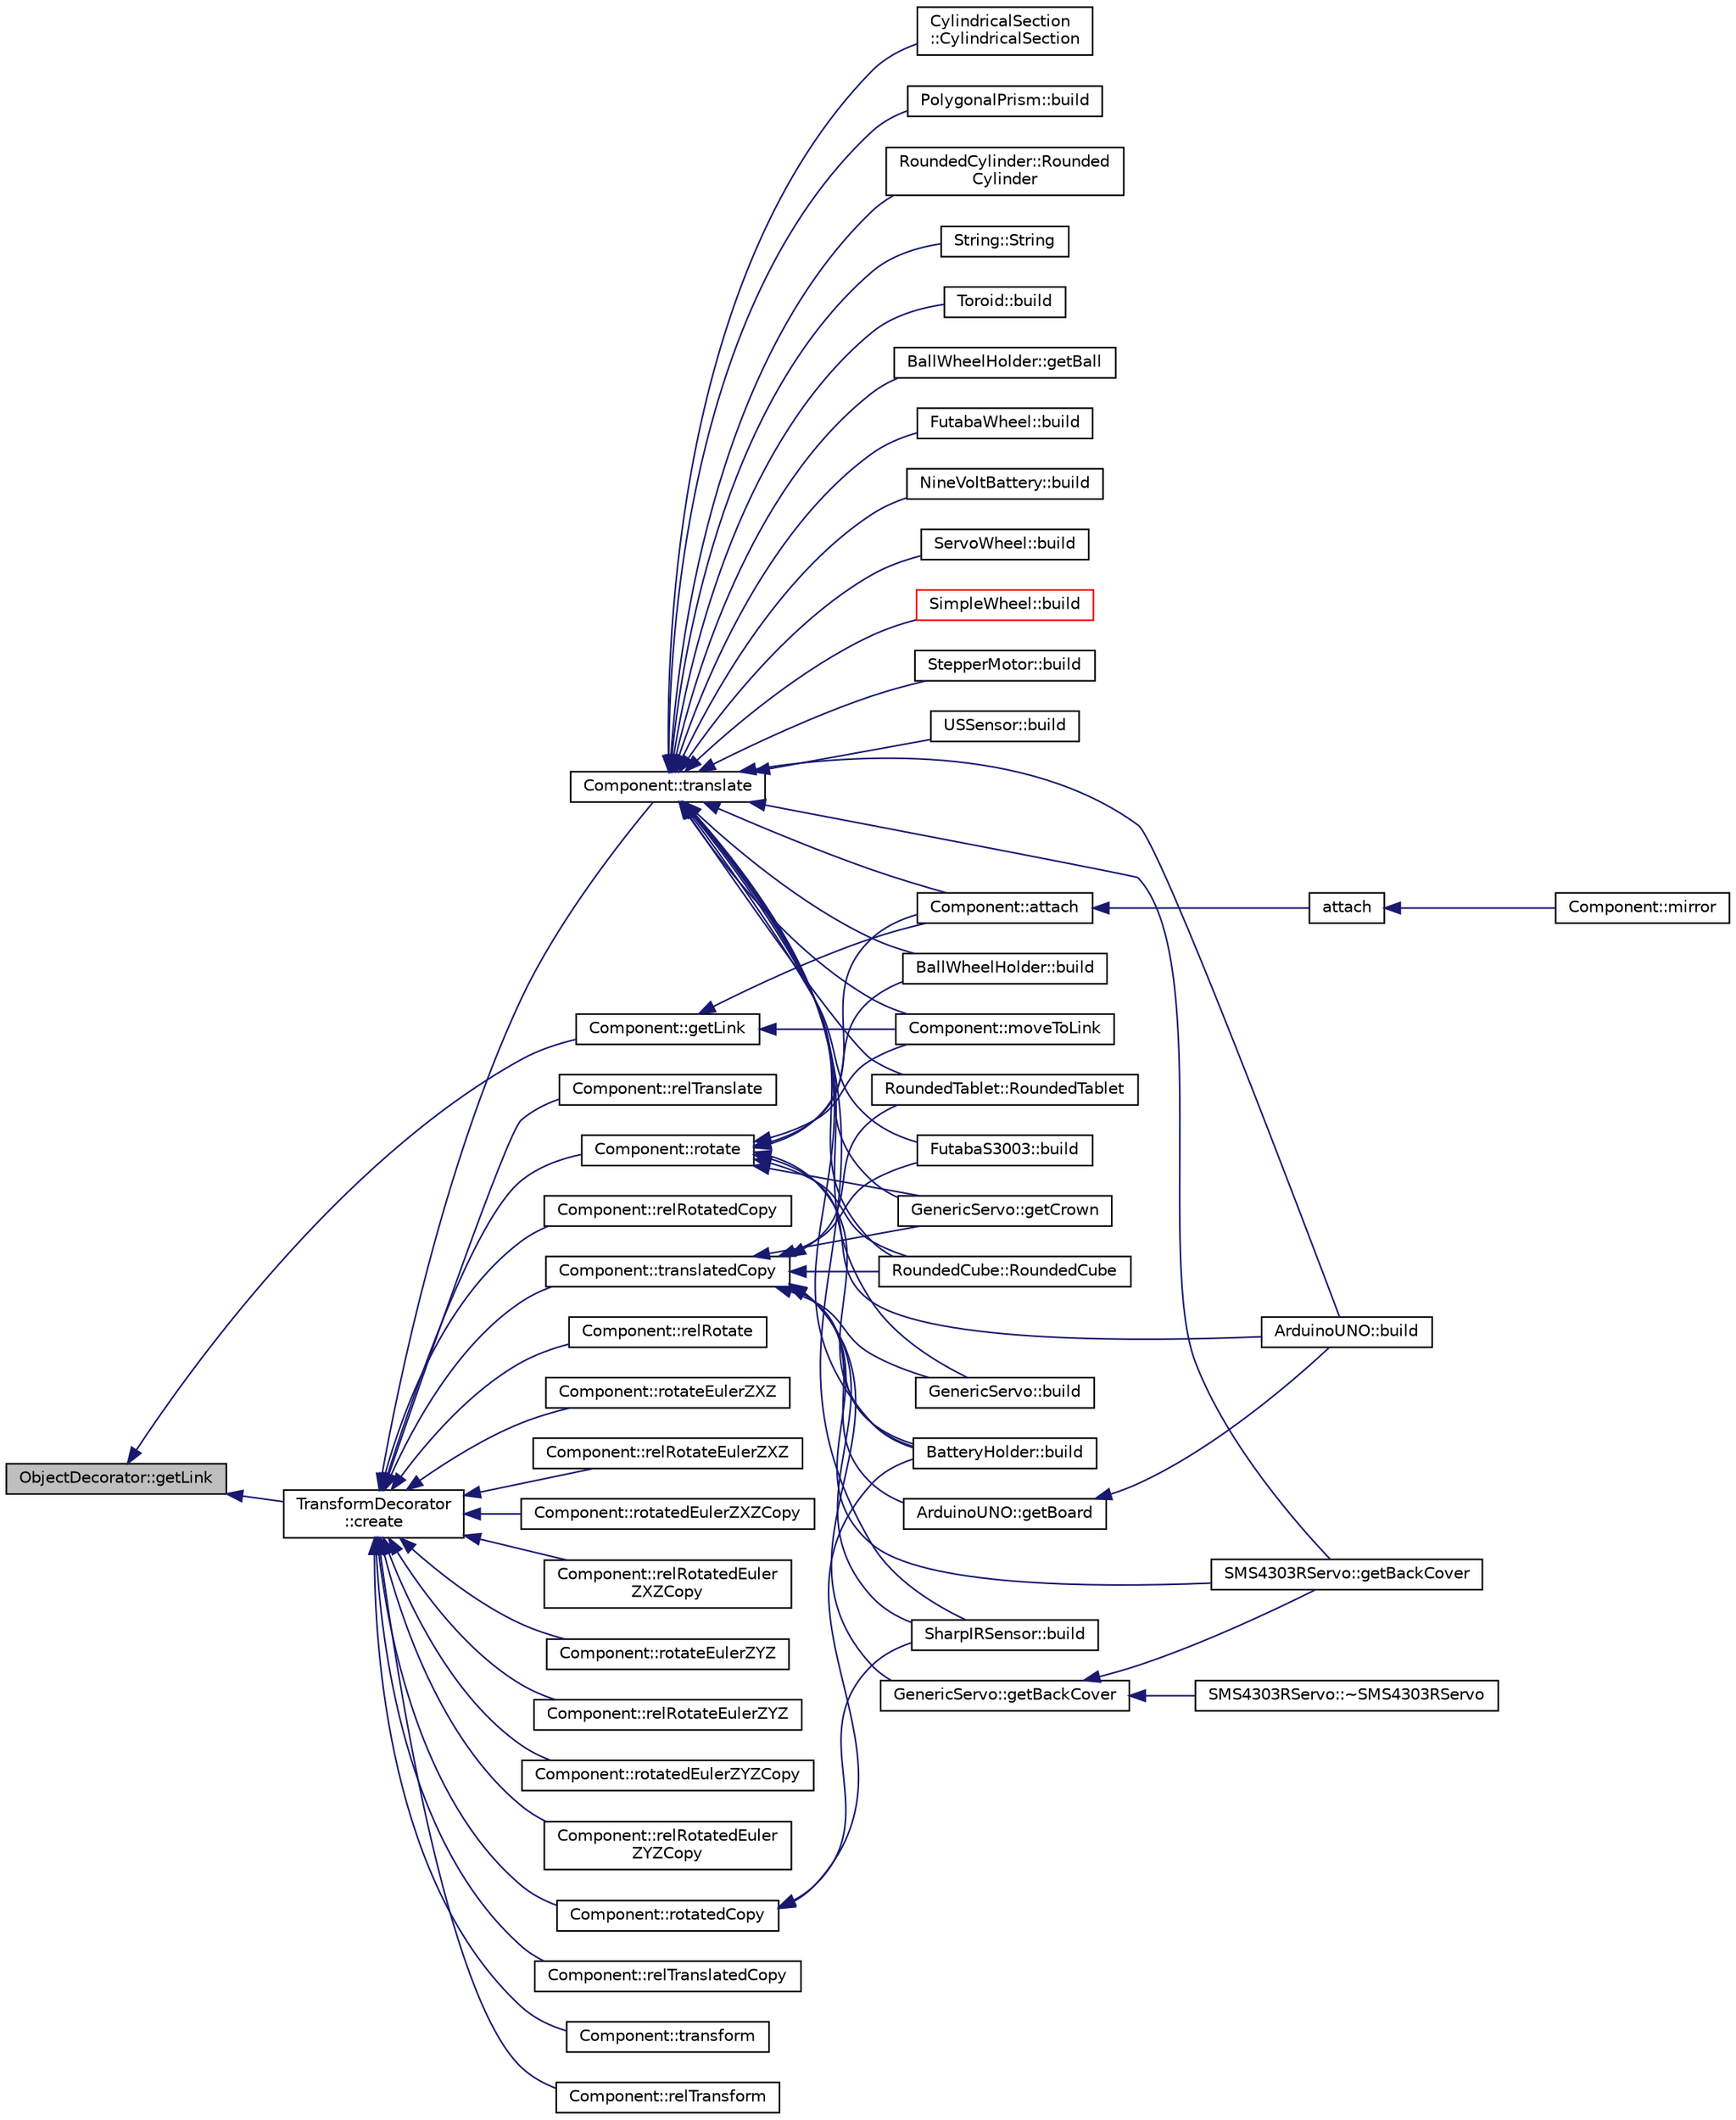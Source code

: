 digraph "ObjectDecorator::getLink"
{
  edge [fontname="Helvetica",fontsize="10",labelfontname="Helvetica",labelfontsize="10"];
  node [fontname="Helvetica",fontsize="10",shape=record];
  rankdir="LR";
  Node178 [label="ObjectDecorator::getLink",height=0.2,width=0.4,color="black", fillcolor="grey75", style="filled", fontcolor="black"];
  Node178 -> Node179 [dir="back",color="midnightblue",fontsize="10",style="solid",fontname="Helvetica"];
  Node179 [label="Component::getLink",height=0.2,width=0.4,color="black", fillcolor="white", style="filled",URL="$classComponent.html#ad81b095eac88af794d2a1bc990f07001"];
  Node179 -> Node180 [dir="back",color="midnightblue",fontsize="10",style="solid",fontname="Helvetica"];
  Node180 [label="Component::moveToLink",height=0.2,width=0.4,color="black", fillcolor="white", style="filled",URL="$classComponent.html#a90358faa491581771a2677e8cdc00bfd",tooltip="Move To Link Function This method rotates and translates the component in order to place it at a link..."];
  Node179 -> Node181 [dir="back",color="midnightblue",fontsize="10",style="solid",fontname="Helvetica"];
  Node181 [label="Component::attach",height=0.2,width=0.4,color="black", fillcolor="white", style="filled",URL="$classComponent.html#a229e816c0585cc4452b0200e0e842d1c",tooltip="Attaches two components This method attaches attachment component to the componet, making the links fit together. "];
  Node181 -> Node182 [dir="back",color="midnightblue",fontsize="10",style="solid",fontname="Helvetica"];
  Node182 [label="attach",height=0.2,width=0.4,color="black", fillcolor="white", style="filled",URL="$globalfunctions_8h.html#a09e34955be2ae478ecf8ee52ce4cc741",tooltip="Attaches two components This method attaches attachment component to base componet, making the links fit together. "];
  Node182 -> Node183 [dir="back",color="midnightblue",fontsize="10",style="solid",fontname="Helvetica"];
  Node183 [label="Component::mirror",height=0.2,width=0.4,color="black", fillcolor="white", style="filled",URL="$classComponent.html#a12fc1771122cebeb04603a1e9029fe19",tooltip="Mirror the component. "];
  Node178 -> Node184 [dir="back",color="midnightblue",fontsize="10",style="solid",fontname="Helvetica"];
  Node184 [label="TransformDecorator\l::create",height=0.2,width=0.4,color="black", fillcolor="white", style="filled",URL="$classTransformDecorator.html#a0aa4971660b91bebb8ad53e682b00bd1",tooltip="Default factory method. "];
  Node184 -> Node185 [dir="back",color="midnightblue",fontsize="10",style="solid",fontname="Helvetica"];
  Node185 [label="Component::rotatedCopy",height=0.2,width=0.4,color="black", fillcolor="white", style="filled",URL="$classComponent.html#ad9de437a1628000f65fea65381e4c3d4",tooltip="Rotate the component. "];
  Node185 -> Node186 [dir="back",color="midnightblue",fontsize="10",style="solid",fontname="Helvetica"];
  Node186 [label="BatteryHolder::build",height=0.2,width=0.4,color="black", fillcolor="white", style="filled",URL="$classBatteryHolder.html#a31b5756aae7816ef88986302ec12303c",tooltip="Build the piece. "];
  Node185 -> Node187 [dir="back",color="midnightblue",fontsize="10",style="solid",fontname="Helvetica"];
  Node187 [label="SharpIRSensor::build",height=0.2,width=0.4,color="black", fillcolor="white", style="filled",URL="$classSharpIRSensor.html#a9358ae89493f89e94ecf763fa4f2f542",tooltip="Build the piece. "];
  Node184 -> Node188 [dir="back",color="midnightblue",fontsize="10",style="solid",fontname="Helvetica"];
  Node188 [label="Component::relRotatedCopy",height=0.2,width=0.4,color="black", fillcolor="white", style="filled",URL="$classComponent.html#ac55c1d200c06a40b1093e7c1874a81ea",tooltip="Rotate the component around its local reference system. "];
  Node184 -> Node189 [dir="back",color="midnightblue",fontsize="10",style="solid",fontname="Helvetica"];
  Node189 [label="Component::rotate",height=0.2,width=0.4,color="black", fillcolor="white", style="filled",URL="$classComponent.html#a5d02f92e62bd7a142dcc9c0dae0c908d",tooltip="Rotate the component. "];
  Node189 -> Node190 [dir="back",color="midnightblue",fontsize="10",style="solid",fontname="Helvetica"];
  Node190 [label="RoundedCube::RoundedCube",height=0.2,width=0.4,color="black", fillcolor="white", style="filled",URL="$classRoundedCube.html#ad0ba2fd7d94c9b93a559bb36ab5787bf",tooltip="Constructor. "];
  Node189 -> Node180 [dir="back",color="midnightblue",fontsize="10",style="solid",fontname="Helvetica"];
  Node189 -> Node181 [dir="back",color="midnightblue",fontsize="10",style="solid",fontname="Helvetica"];
  Node189 -> Node191 [dir="back",color="midnightblue",fontsize="10",style="solid",fontname="Helvetica"];
  Node191 [label="ArduinoUNO::build",height=0.2,width=0.4,color="black", fillcolor="white", style="filled",URL="$classArduinoUNO.html#a3f36db05b8094951b6a0372fae99e390",tooltip="Build the piece. "];
  Node189 -> Node192 [dir="back",color="midnightblue",fontsize="10",style="solid",fontname="Helvetica"];
  Node192 [label="BallWheelHolder::build",height=0.2,width=0.4,color="black", fillcolor="white", style="filled",URL="$classBallWheelHolder.html#a5fdc4b7a1f329bf9e136abb14ce79066",tooltip="Build the piece. "];
  Node189 -> Node186 [dir="back",color="midnightblue",fontsize="10",style="solid",fontname="Helvetica"];
  Node189 -> Node193 [dir="back",color="midnightblue",fontsize="10",style="solid",fontname="Helvetica"];
  Node193 [label="GenericServo::getCrown",height=0.2,width=0.4,color="black", fillcolor="white", style="filled",URL="$classGenericServo.html#a495d0b7ab36c079972c4702359c5ec76",tooltip="returns a component only with the crown "];
  Node184 -> Node194 [dir="back",color="midnightblue",fontsize="10",style="solid",fontname="Helvetica"];
  Node194 [label="Component::relRotate",height=0.2,width=0.4,color="black", fillcolor="white", style="filled",URL="$classComponent.html#a2c3e5cf2bc1680e69b3268e7063cd1d8",tooltip="Rotate the component around its local reference system. "];
  Node184 -> Node195 [dir="back",color="midnightblue",fontsize="10",style="solid",fontname="Helvetica"];
  Node195 [label="Component::rotateEulerZXZ",height=0.2,width=0.4,color="black", fillcolor="white", style="filled",URL="$classComponent.html#a65626ffdf954959a05120a15daf04219",tooltip="Rotate the component with Euler Angles ZX&#39;Z&#39;&#39;. "];
  Node184 -> Node196 [dir="back",color="midnightblue",fontsize="10",style="solid",fontname="Helvetica"];
  Node196 [label="Component::relRotateEulerZXZ",height=0.2,width=0.4,color="black", fillcolor="white", style="filled",URL="$classComponent.html#a29263e0bb90f81f656e96f2d32c7779a",tooltip="Rotate the component with Euler Angles ZX&#39;Z&#39;&#39; around its local reference system. "];
  Node184 -> Node197 [dir="back",color="midnightblue",fontsize="10",style="solid",fontname="Helvetica"];
  Node197 [label="Component::rotatedEulerZXZCopy",height=0.2,width=0.4,color="black", fillcolor="white", style="filled",URL="$classComponent.html#a356ba279ad0e9897f67c55bcebc56cd1",tooltip="Rotate a copy of the component with Euler Angles ZX&#39;Z&#39;&#39;. "];
  Node184 -> Node198 [dir="back",color="midnightblue",fontsize="10",style="solid",fontname="Helvetica"];
  Node198 [label="Component::relRotatedEuler\lZXZCopy",height=0.2,width=0.4,color="black", fillcolor="white", style="filled",URL="$classComponent.html#aed22d90f781e4775efe024cf2bc63541",tooltip="Rotate a copy of the component with Euler Angles ZX&#39;Z&#39;&#39; around its local reference system..."];
  Node184 -> Node199 [dir="back",color="midnightblue",fontsize="10",style="solid",fontname="Helvetica"];
  Node199 [label="Component::rotateEulerZYZ",height=0.2,width=0.4,color="black", fillcolor="white", style="filled",URL="$classComponent.html#a495eab23b140a50437e90f84500803eb",tooltip="Rotate the component with Euler Angles ZY&#39;Z&#39;&#39;. "];
  Node184 -> Node200 [dir="back",color="midnightblue",fontsize="10",style="solid",fontname="Helvetica"];
  Node200 [label="Component::relRotateEulerZYZ",height=0.2,width=0.4,color="black", fillcolor="white", style="filled",URL="$classComponent.html#a04731b2276edc482d179889f9ac83a5a",tooltip="Rotate the component with Euler Angles ZY&#39;Z&#39;&#39; around its local reference system. "];
  Node184 -> Node201 [dir="back",color="midnightblue",fontsize="10",style="solid",fontname="Helvetica"];
  Node201 [label="Component::rotatedEulerZYZCopy",height=0.2,width=0.4,color="black", fillcolor="white", style="filled",URL="$classComponent.html#a1ad2043bd3b91ad39cf671b6c7becfa5",tooltip="Rotate a copy of the component with Euler Angles ZX&#39;Z&#39;&#39;. "];
  Node184 -> Node202 [dir="back",color="midnightblue",fontsize="10",style="solid",fontname="Helvetica"];
  Node202 [label="Component::relRotatedEuler\lZYZCopy",height=0.2,width=0.4,color="black", fillcolor="white", style="filled",URL="$classComponent.html#a8aa8baded83e217655004ea955e53379",tooltip="Rotate a copy of the component with Euler Angles ZX&#39;Z&#39;&#39; around its local reference system..."];
  Node184 -> Node203 [dir="back",color="midnightblue",fontsize="10",style="solid",fontname="Helvetica"];
  Node203 [label="Component::translatedCopy",height=0.2,width=0.4,color="black", fillcolor="white", style="filled",URL="$classComponent.html#a9b25cc8e1420561130218b7c360eab67",tooltip="Translate the component. "];
  Node203 -> Node190 [dir="back",color="midnightblue",fontsize="10",style="solid",fontname="Helvetica"];
  Node203 -> Node204 [dir="back",color="midnightblue",fontsize="10",style="solid",fontname="Helvetica"];
  Node204 [label="RoundedTablet::RoundedTablet",height=0.2,width=0.4,color="black", fillcolor="white", style="filled",URL="$classRoundedTablet.html#acb7bd8292117dbfba2b14e928a5f1d1e",tooltip="Constructor. "];
  Node203 -> Node205 [dir="back",color="midnightblue",fontsize="10",style="solid",fontname="Helvetica"];
  Node205 [label="ArduinoUNO::getBoard",height=0.2,width=0.4,color="black", fillcolor="white", style="filled",URL="$classArduinoUNO.html#a2765f8e142d0668f66270d15dfb30296",tooltip="returns a component only with the board "];
  Node205 -> Node191 [dir="back",color="midnightblue",fontsize="10",style="solid",fontname="Helvetica"];
  Node203 -> Node186 [dir="back",color="midnightblue",fontsize="10",style="solid",fontname="Helvetica"];
  Node203 -> Node206 [dir="back",color="midnightblue",fontsize="10",style="solid",fontname="Helvetica"];
  Node206 [label="FutabaS3003::build",height=0.2,width=0.4,color="black", fillcolor="white", style="filled",URL="$classFutabaS3003.html#a780e4ad25476f3d7962675c1b5e4fb03",tooltip="Build the piece. "];
  Node203 -> Node207 [dir="back",color="midnightblue",fontsize="10",style="solid",fontname="Helvetica"];
  Node207 [label="GenericServo::getBackCover",height=0.2,width=0.4,color="black", fillcolor="white", style="filled",URL="$classGenericServo.html#a93fe47b0ebffbe1c9c71e190fe92736c",tooltip="getBackCover "];
  Node207 -> Node208 [dir="back",color="midnightblue",fontsize="10",style="solid",fontname="Helvetica"];
  Node208 [label="SMS4303RServo::getBackCover",height=0.2,width=0.4,color="black", fillcolor="white", style="filled",URL="$classSMS4303RServo.html#aeec1aa712c347da1a5fe9ece738a9bdc",tooltip="getBackCover "];
  Node207 -> Node209 [dir="back",color="midnightblue",fontsize="10",style="solid",fontname="Helvetica"];
  Node209 [label="SMS4303RServo::~SMS4303RServo",height=0.2,width=0.4,color="black", fillcolor="white", style="filled",URL="$classSMS4303RServo.html#aac97a19841450ef1d51154c0e4c160bb",tooltip="Default destructor. "];
  Node203 -> Node193 [dir="back",color="midnightblue",fontsize="10",style="solid",fontname="Helvetica"];
  Node203 -> Node210 [dir="back",color="midnightblue",fontsize="10",style="solid",fontname="Helvetica"];
  Node210 [label="GenericServo::build",height=0.2,width=0.4,color="black", fillcolor="white", style="filled",URL="$classGenericServo.html#a278c702f6e1e6ab5dc2d05964f3d14eb",tooltip="Build the piece. "];
  Node203 -> Node187 [dir="back",color="midnightblue",fontsize="10",style="solid",fontname="Helvetica"];
  Node203 -> Node208 [dir="back",color="midnightblue",fontsize="10",style="solid",fontname="Helvetica"];
  Node184 -> Node211 [dir="back",color="midnightblue",fontsize="10",style="solid",fontname="Helvetica"];
  Node211 [label="Component::relTranslatedCopy",height=0.2,width=0.4,color="black", fillcolor="white", style="filled",URL="$classComponent.html#ae38d7d4bc776ce28cd7a3811a262d0ed",tooltip="Translate the component wrt. to its local reference system. "];
  Node184 -> Node212 [dir="back",color="midnightblue",fontsize="10",style="solid",fontname="Helvetica"];
  Node212 [label="Component::transform",height=0.2,width=0.4,color="black", fillcolor="white", style="filled",URL="$classComponent.html#abfdd7b2784ca975181f2f9391a7a3e50"];
  Node184 -> Node213 [dir="back",color="midnightblue",fontsize="10",style="solid",fontname="Helvetica"];
  Node213 [label="Component::relTransform",height=0.2,width=0.4,color="black", fillcolor="white", style="filled",URL="$classComponent.html#a96438164cd3e438b3044c420c4bd2788"];
  Node184 -> Node214 [dir="back",color="midnightblue",fontsize="10",style="solid",fontname="Helvetica"];
  Node214 [label="Component::translate",height=0.2,width=0.4,color="black", fillcolor="white", style="filled",URL="$classComponent.html#a0df678527e9d0d65a749bbc5883a71af",tooltip="Translate the component. "];
  Node214 -> Node215 [dir="back",color="midnightblue",fontsize="10",style="solid",fontname="Helvetica"];
  Node215 [label="CylindricalSection\l::CylindricalSection",height=0.2,width=0.4,color="black", fillcolor="white", style="filled",URL="$classCylindricalSection.html#a72ba130be49d400a5a0aa0a365e7c900",tooltip="Constructor. "];
  Node214 -> Node216 [dir="back",color="midnightblue",fontsize="10",style="solid",fontname="Helvetica"];
  Node216 [label="PolygonalPrism::build",height=0.2,width=0.4,color="black", fillcolor="white", style="filled",URL="$classPolygonalPrism.html#a3915dd262cd305a5212b01dcb6494d04",tooltip="Build the piece. "];
  Node214 -> Node190 [dir="back",color="midnightblue",fontsize="10",style="solid",fontname="Helvetica"];
  Node214 -> Node217 [dir="back",color="midnightblue",fontsize="10",style="solid",fontname="Helvetica"];
  Node217 [label="RoundedCylinder::Rounded\lCylinder",height=0.2,width=0.4,color="black", fillcolor="white", style="filled",URL="$classRoundedCylinder.html#a71de022375f47005a38034c037d6dd2f",tooltip="Static factory method. "];
  Node214 -> Node204 [dir="back",color="midnightblue",fontsize="10",style="solid",fontname="Helvetica"];
  Node214 -> Node218 [dir="back",color="midnightblue",fontsize="10",style="solid",fontname="Helvetica"];
  Node218 [label="String::String",height=0.2,width=0.4,color="black", fillcolor="white", style="filled",URL="$classString.html#a9662ca94c4e2cd2a1b6fe723fd7ee6d7"];
  Node214 -> Node219 [dir="back",color="midnightblue",fontsize="10",style="solid",fontname="Helvetica"];
  Node219 [label="Toroid::build",height=0.2,width=0.4,color="black", fillcolor="white", style="filled",URL="$classToroid.html#a1f536ca45b977d2b16caddcfac37e8f2",tooltip="Build the piece. "];
  Node214 -> Node180 [dir="back",color="midnightblue",fontsize="10",style="solid",fontname="Helvetica"];
  Node214 -> Node181 [dir="back",color="midnightblue",fontsize="10",style="solid",fontname="Helvetica"];
  Node214 -> Node191 [dir="back",color="midnightblue",fontsize="10",style="solid",fontname="Helvetica"];
  Node214 -> Node192 [dir="back",color="midnightblue",fontsize="10",style="solid",fontname="Helvetica"];
  Node214 -> Node220 [dir="back",color="midnightblue",fontsize="10",style="solid",fontname="Helvetica"];
  Node220 [label="BallWheelHolder::getBall",height=0.2,width=0.4,color="black", fillcolor="white", style="filled",URL="$classBallWheelHolder.html#aa345c2a64731ffd98a8562c452b9115b"];
  Node214 -> Node186 [dir="back",color="midnightblue",fontsize="10",style="solid",fontname="Helvetica"];
  Node214 -> Node206 [dir="back",color="midnightblue",fontsize="10",style="solid",fontname="Helvetica"];
  Node214 -> Node221 [dir="back",color="midnightblue",fontsize="10",style="solid",fontname="Helvetica"];
  Node221 [label="FutabaWheel::build",height=0.2,width=0.4,color="black", fillcolor="white", style="filled",URL="$classFutabaWheel.html#a6dc7222f040225cbea58a7f52ab51bc1",tooltip="Build the piece. "];
  Node214 -> Node193 [dir="back",color="midnightblue",fontsize="10",style="solid",fontname="Helvetica"];
  Node214 -> Node210 [dir="back",color="midnightblue",fontsize="10",style="solid",fontname="Helvetica"];
  Node214 -> Node222 [dir="back",color="midnightblue",fontsize="10",style="solid",fontname="Helvetica"];
  Node222 [label="NineVoltBattery::build",height=0.2,width=0.4,color="black", fillcolor="white", style="filled",URL="$classNineVoltBattery.html#a47fdf8ed2d4de128b9acae2ced2cb9ef",tooltip="Build the piece. "];
  Node214 -> Node223 [dir="back",color="midnightblue",fontsize="10",style="solid",fontname="Helvetica"];
  Node223 [label="ServoWheel::build",height=0.2,width=0.4,color="black", fillcolor="white", style="filled",URL="$classServoWheel.html#a1c938e0a0aeac4b0cb9f31081cdbcc62",tooltip="Build the piece. "];
  Node214 -> Node187 [dir="back",color="midnightblue",fontsize="10",style="solid",fontname="Helvetica"];
  Node214 -> Node224 [dir="back",color="midnightblue",fontsize="10",style="solid",fontname="Helvetica"];
  Node224 [label="SimpleWheel::build",height=0.2,width=0.4,color="red", fillcolor="white", style="filled",URL="$classSimpleWheel.html#a33754ed6566c483e50a13e3ab9ea1052",tooltip="Build the piece. "];
  Node214 -> Node208 [dir="back",color="midnightblue",fontsize="10",style="solid",fontname="Helvetica"];
  Node214 -> Node227 [dir="back",color="midnightblue",fontsize="10",style="solid",fontname="Helvetica"];
  Node227 [label="StepperMotor::build",height=0.2,width=0.4,color="black", fillcolor="white", style="filled",URL="$classStepperMotor.html#ae2954c48b9c34762cfcd67720a72b710",tooltip="Build the piece. "];
  Node214 -> Node228 [dir="back",color="midnightblue",fontsize="10",style="solid",fontname="Helvetica"];
  Node228 [label="USSensor::build",height=0.2,width=0.4,color="black", fillcolor="white", style="filled",URL="$classUSSensor.html#ac876244c1bf0aab65db9a1876d0ca525",tooltip="Build the piece. "];
  Node184 -> Node229 [dir="back",color="midnightblue",fontsize="10",style="solid",fontname="Helvetica"];
  Node229 [label="Component::relTranslate",height=0.2,width=0.4,color="black", fillcolor="white", style="filled",URL="$classComponent.html#a9c77e890ea15db01c38273975f9a56ad",tooltip="Translate the component wrt. to its local reference system. "];
}
